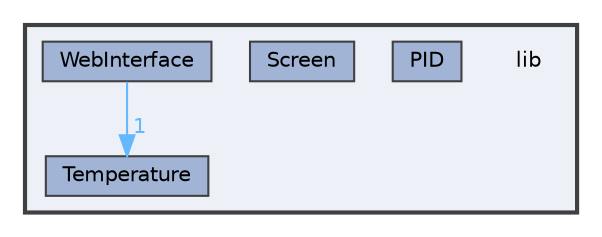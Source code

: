 digraph "lib"
{
 // LATEX_PDF_SIZE
  bgcolor="transparent";
  edge [fontname=Helvetica,fontsize=10,labelfontname=Helvetica,labelfontsize=10];
  node [fontname=Helvetica,fontsize=10,shape=box,height=0.2,width=0.4];
  compound=true
  subgraph clusterdir_97aefd0d527b934f1d99a682da8fe6a9 {
    graph [ bgcolor="#edf0f7", pencolor="grey25", label="", fontname=Helvetica,fontsize=10 style="filled,bold", URL="dir_97aefd0d527b934f1d99a682da8fe6a9.html",tooltip=""]
    dir_97aefd0d527b934f1d99a682da8fe6a9 [shape=plaintext, label="lib"];
  dir_1ea7e2220d3792a9ee38cf153a582c69 [label="PID", fillcolor="#a2b4d6", color="grey25", style="filled", URL="dir_1ea7e2220d3792a9ee38cf153a582c69.html",tooltip=""];
  dir_188104f805a4d69d16d5f1fe26e8f3c7 [label="Screen", fillcolor="#a2b4d6", color="grey25", style="filled", URL="dir_188104f805a4d69d16d5f1fe26e8f3c7.html",tooltip=""];
  dir_51938c47d203f48b02f840ed72dfec00 [label="Temperature", fillcolor="#a2b4d6", color="grey25", style="filled", URL="dir_51938c47d203f48b02f840ed72dfec00.html",tooltip=""];
  dir_17b917191f10da35573e3cfcf377bc8f [label="WebInterface", fillcolor="#a2b4d6", color="grey25", style="filled", URL="dir_17b917191f10da35573e3cfcf377bc8f.html",tooltip=""];
  }
  dir_17b917191f10da35573e3cfcf377bc8f->dir_51938c47d203f48b02f840ed72dfec00 [headlabel="1", labeldistance=1.5 headhref="dir_000010_000005.html" href="dir_000010_000005.html" color="steelblue1" fontcolor="steelblue1"];
}
